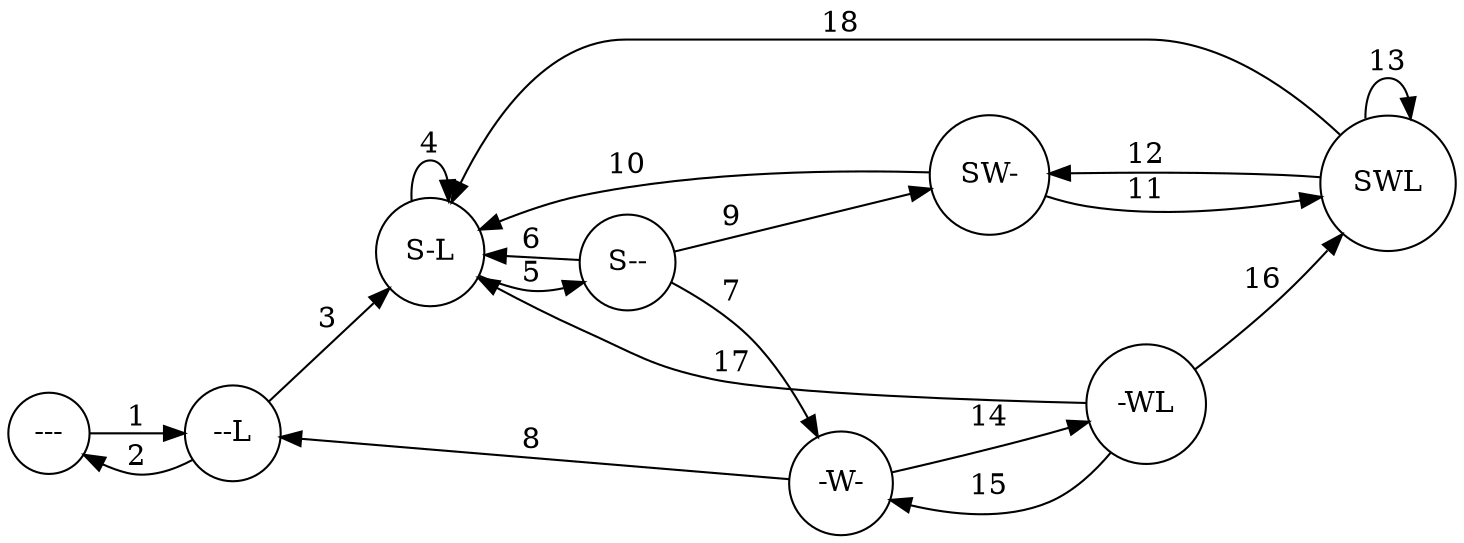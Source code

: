 graph {
    node [shape="circle"];
    edge [dir="forward", len="2.0"];

    rankdir=LR;

    nnn [label="---"];
    nnl [label="--L"];
    swn [label="SW-"];
    snn [label="S--", pos="0,0"];
    snl [label="S-L"];
    nwn [label="-W-"];
    nwl [label="-WL"];
    swl [label="SWL"];

    nnn -- nnl [label="1"];
    nnl -- nnn [label="2"];
    nnl -- snl [label="3"];
    snl -- snl [label="4"];
    snl -- snn [label="5"];
    snn -- snl [label="6"];
    snn -- nwn [label="7"];
    nwn -- nnl [label="8"];
    snn -- swn [label="9"];
    swn -- snl [label="10"];
    swn -- swl [label="11"];
    swl -- swn [label="12"];
    swl -- swl [label="13"];
    nwn -- nwl [label="14"];
    nwl -- nwn [label="15"];
    nwl -- swl [label="16"];
    nwl -- snl [label="17"];
    swl -- snl [label="18"];
}
